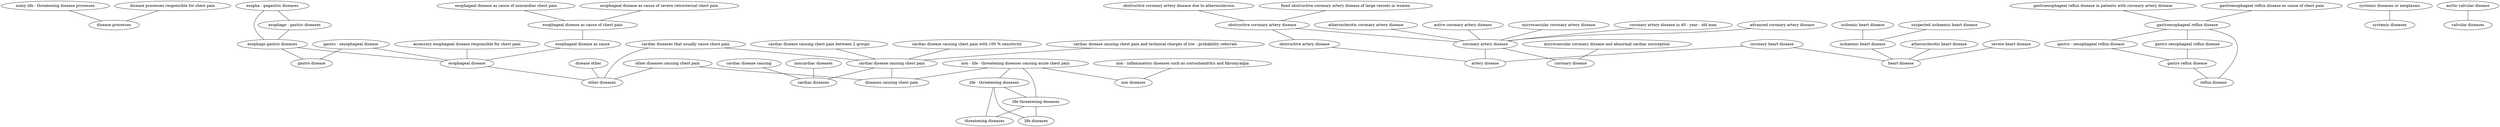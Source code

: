 graph G {
	"many life - threatening disease processes" -- "disease processes"
	"esophago gastric diseases" -- "gastro disease"
	"obstructive coronary artery disease due to atherosclerosis" -- "obstructive coronary artery disease"
	"gastro - oesophageal reflux disease" -- "gastro reflux disease"
	"gastroesophageal reflux disease" -- "gastro - oesophageal reflux disease"
	"obstructive coronary artery disease" -- "coronary artery disease"
	"accessory esophageal disease responsible for chest pain" -- "esophageal disease"
	"cardiac disease causing" -- "cardiac diseases"
	"esopha - gogastric diseases" -- "esophago gastric diseases"
	"active coronary artery disease" -- "coronary artery disease"
	"esophago gastric diseases" -- "esophageal disease"
	"disease other" -- "other diseases"
	"ischemic heart disease" -- "ischaemic heart disease"
	"ischaemic heart disease" -- "heart disease"
	"life threatening diseases" -- "life diseases"
	"esophago - gastric diseases" -- "esophago gastric diseases"
	"coronary heart disease" -- "heart disease"
	"esophageal disease as cause of chest pain" -- "esophageal disease as cause"
	"life threatening diseases" -- "threatening diseases"
	"esophageal disease as cause" -- "esophageal disease"
	"cardiac diseases that usually cause chest pain" -- "other diseases"
	"gastroesophageal reflux disease in patients with coronary artery disease" -- "gastroesophageal reflux disease"
	"cardiac disease causing chest pain between 2 groups" -- "cardiac disease causing chest pain"
	"atherosclerotic heart disease" -- "heart disease"
	"severe heart disease" -- "heart disease"
	"coronary artery disease" -- "artery disease"
	"non - life - threatening diseases causing acute chest pain" -- "diseases causing chest pain"
	"microvascular coronary artery disease" -- "coronary artery disease"
	"fixed obstructive coronary artery disease of large vessels in women" -- "obstructive coronary artery disease"
	"disease processes responsible for chest pain" -- "disease processes"
	"coronary artery disease in 40 - year - old man" -- "coronary artery disease"
	"systemic diseases or neoplasms" -- "systemic diseases"
	"other diseases causing chest pain" -- "other diseases"
	"gastro - oesophageal disease" -- "gastro disease"
	"coronary artery disease" -- "coronary disease"
	"life - threatening diseases" -- "life threatening diseases"
	"advanced coronary artery disease" -- "coronary artery disease"
	"coronary heart disease" -- "artery disease"
	"gastro - oesophageal disease" -- "esophageal disease"
	"non - life - threatening diseases causing acute chest pain" -- "non diseases"
	"gastroesophageal reflux disease as cause of chest pain" -- "gastroesophageal reflux disease"
	"suspected ischaemic heart disease" -- "ischaemic heart disease"
	"cardiac disease causing chest pain" -- "cardiac diseases"
	"esophageal disease as cause of severe retrosternal chest pain" -- "esophageal disease as cause of chest pain"
	"noncardiac diseases" -- "cardiac diseases"
	"aortic valvular disease" -- "valvular diseases"
	"non - life - threatening diseases causing acute chest pain" -- "life - threatening diseases"
	"obstructive artery disease" -- "artery disease"
	"microvascular coronary disease and abnormal cardiac nociception" -- "coronary disease"
	"cardiac disease causing chest pain with 100 % sensitivity" -- "cardiac disease causing chest pain"
	"cardiac disease causing chest pain and technical charges of low - probability referrals" -- "cardiac disease causing chest pain"
	"obstructive coronary artery disease" -- "obstructive artery disease"
	"gastro oesophageal reflux disease" -- "gastro reflux disease"
	"atherosclerotic coronary artery disease" -- "coronary artery disease"
	"gastroesophageal reflux disease" -- "gastro oesophageal reflux disease"
	"other diseases causing chest pain" -- "diseases causing chest pain"
	"esophageal disease" -- "other diseases"
	"life - threatening diseases" -- "life diseases"
	"gastroesophageal reflux disease" -- "reflux disease"
	"gastro reflux disease" -- "reflux disease"
	"cardiac diseases that usually cause chest pain" -- "cardiac disease causing chest pain"
	"esopha - gogastric diseases" -- "esophago - gastric diseases"
	"life - threatening diseases" -- "threatening diseases"
	"cardiac disease causing chest pain" -- "diseases causing chest pain"
	"esophageal disease as cause of noncardiac chest pain" -- "esophageal disease as cause of chest pain"
	"non - life - threatening diseases causing acute chest pain" -- "life threatening diseases"
	"non - inflammatory diseases such as costochondritis and fibromyalgia" -- "non diseases"
}
